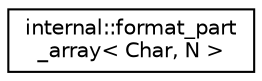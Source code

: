 digraph "Иерархия классов. Графический вид."
{
  edge [fontname="Helvetica",fontsize="10",labelfontname="Helvetica",labelfontsize="10"];
  node [fontname="Helvetica",fontsize="10",shape=record];
  rankdir="LR";
  Node0 [label="internal::format_part\l_array\< Char, N \>",height=0.2,width=0.4,color="black", fillcolor="white", style="filled",URL="$structinternal_1_1format__part__array.html"];
}

